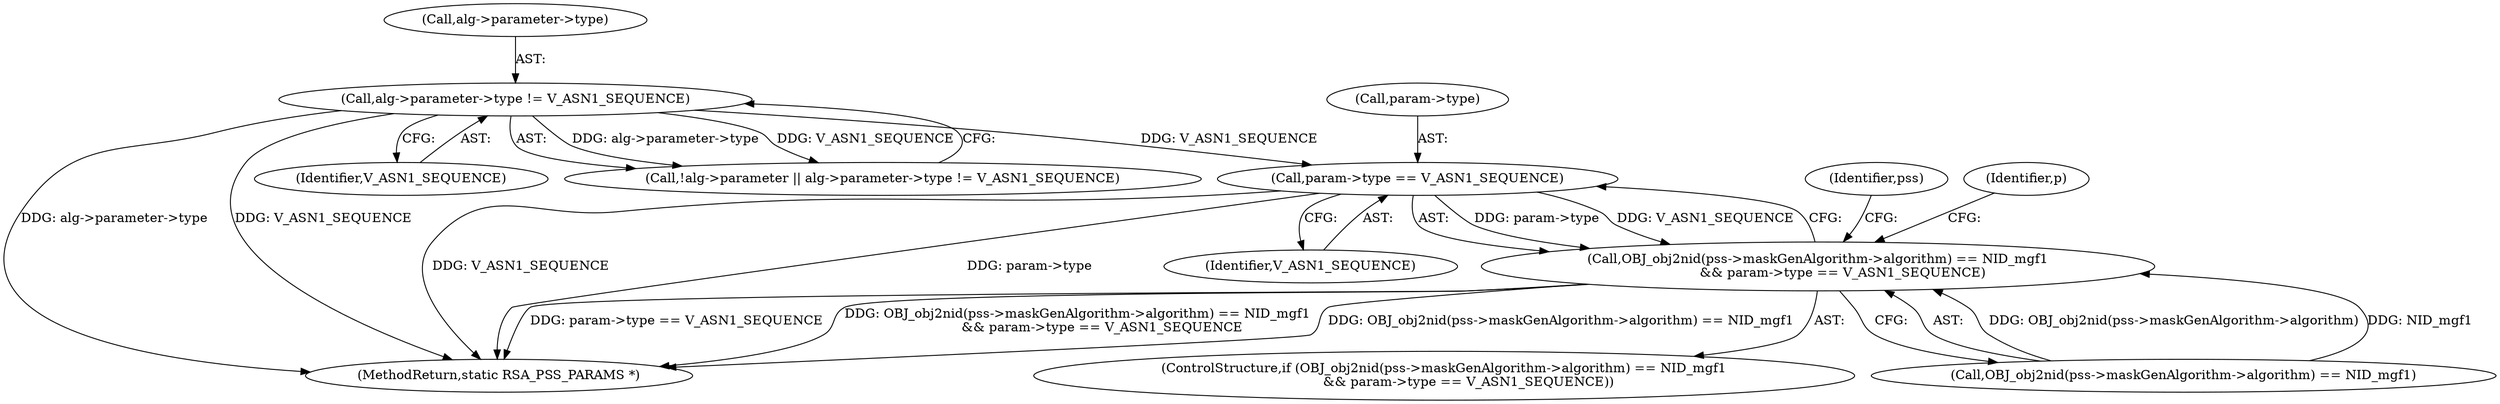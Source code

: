 digraph "0_openssl_d8541d7e9e63bf5f343af24644046c8d96498c17@pointer" {
"1000183" [label="(Call,param->type == V_ASN1_SEQUENCE)"];
"1000117" [label="(Call,alg->parameter->type != V_ASN1_SEQUENCE)"];
"1000174" [label="(Call,OBJ_obj2nid(pss->maskGenAlgorithm->algorithm) == NID_mgf1\n            && param->type == V_ASN1_SEQUENCE)"];
"1000183" [label="(Call,param->type == V_ASN1_SEQUENCE)"];
"1000217" [label="(MethodReturn,static RSA_PSS_PARAMS *)"];
"1000174" [label="(Call,OBJ_obj2nid(pss->maskGenAlgorithm->algorithm) == NID_mgf1\n            && param->type == V_ASN1_SEQUENCE)"];
"1000117" [label="(Call,alg->parameter->type != V_ASN1_SEQUENCE)"];
"1000216" [label="(Identifier,pss)"];
"1000123" [label="(Identifier,V_ASN1_SEQUENCE)"];
"1000187" [label="(Identifier,V_ASN1_SEQUENCE)"];
"1000175" [label="(Call,OBJ_obj2nid(pss->maskGenAlgorithm->algorithm) == NID_mgf1)"];
"1000190" [label="(Identifier,p)"];
"1000118" [label="(Call,alg->parameter->type)"];
"1000112" [label="(Call,!alg->parameter || alg->parameter->type != V_ASN1_SEQUENCE)"];
"1000173" [label="(ControlStructure,if (OBJ_obj2nid(pss->maskGenAlgorithm->algorithm) == NID_mgf1\n            && param->type == V_ASN1_SEQUENCE))"];
"1000184" [label="(Call,param->type)"];
"1000183" -> "1000174"  [label="AST: "];
"1000183" -> "1000187"  [label="CFG: "];
"1000184" -> "1000183"  [label="AST: "];
"1000187" -> "1000183"  [label="AST: "];
"1000174" -> "1000183"  [label="CFG: "];
"1000183" -> "1000217"  [label="DDG: V_ASN1_SEQUENCE"];
"1000183" -> "1000217"  [label="DDG: param->type"];
"1000183" -> "1000174"  [label="DDG: param->type"];
"1000183" -> "1000174"  [label="DDG: V_ASN1_SEQUENCE"];
"1000117" -> "1000183"  [label="DDG: V_ASN1_SEQUENCE"];
"1000117" -> "1000112"  [label="AST: "];
"1000117" -> "1000123"  [label="CFG: "];
"1000118" -> "1000117"  [label="AST: "];
"1000123" -> "1000117"  [label="AST: "];
"1000112" -> "1000117"  [label="CFG: "];
"1000117" -> "1000217"  [label="DDG: alg->parameter->type"];
"1000117" -> "1000217"  [label="DDG: V_ASN1_SEQUENCE"];
"1000117" -> "1000112"  [label="DDG: alg->parameter->type"];
"1000117" -> "1000112"  [label="DDG: V_ASN1_SEQUENCE"];
"1000174" -> "1000173"  [label="AST: "];
"1000174" -> "1000175"  [label="CFG: "];
"1000175" -> "1000174"  [label="AST: "];
"1000190" -> "1000174"  [label="CFG: "];
"1000216" -> "1000174"  [label="CFG: "];
"1000174" -> "1000217"  [label="DDG: param->type == V_ASN1_SEQUENCE"];
"1000174" -> "1000217"  [label="DDG: OBJ_obj2nid(pss->maskGenAlgorithm->algorithm) == NID_mgf1\n            && param->type == V_ASN1_SEQUENCE"];
"1000174" -> "1000217"  [label="DDG: OBJ_obj2nid(pss->maskGenAlgorithm->algorithm) == NID_mgf1"];
"1000175" -> "1000174"  [label="DDG: OBJ_obj2nid(pss->maskGenAlgorithm->algorithm)"];
"1000175" -> "1000174"  [label="DDG: NID_mgf1"];
}
